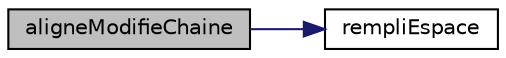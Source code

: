 digraph "aligneModifieChaine"
{
 // LATEX_PDF_SIZE
  edge [fontname="Helvetica",fontsize="10",labelfontname="Helvetica",labelfontsize="10"];
  node [fontname="Helvetica",fontsize="10",shape=record];
  rankdir="LR";
  Node1 [label="aligneModifieChaine",height=0.2,width=0.4,color="black", fillcolor="grey75", style="filled", fontcolor="black",tooltip="transforme une chaine de cararactère en sa vertion aligné a gauche"];
  Node1 -> Node2 [color="midnightblue",fontsize="10",style="solid"];
  Node2 [label="rempliEspace",height=0.2,width=0.4,color="black", fillcolor="white", style="filled",URL="$formatage_chaine_8c.html#acbb12af7b4e8b15a8d366abae8fe5ca3",tooltip="rempli une chaine de caractère de nbEspace caractère espace ' '"];
}
